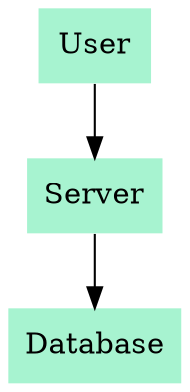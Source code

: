 digraph G {
  node[shape=plaintext style=filled fillcolor="#a7f3d0"]

  user[label="User"]
  server[label="Server"]
  db[label="Database"]

  user -> server -> db
}
